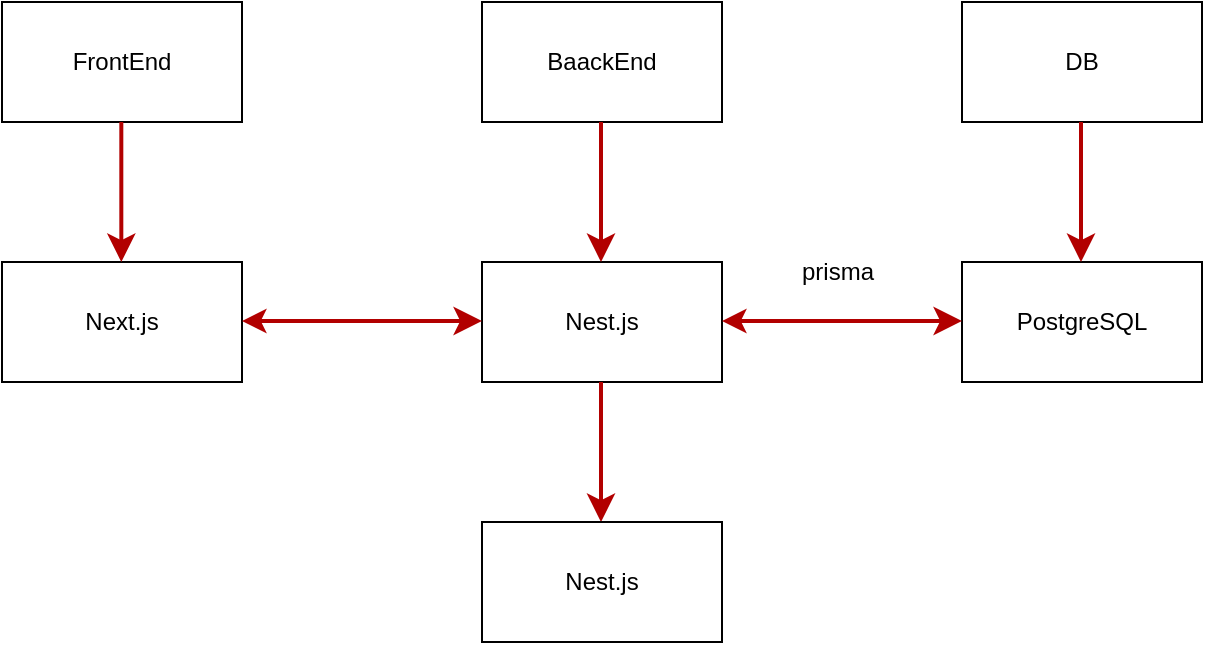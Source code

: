 <mxfile>
    <diagram id="QbAXD8yVb4sb1-gFSqgd" name="ページ1">
        <mxGraphModel dx="1482" dy="681" grid="1" gridSize="10" guides="1" tooltips="1" connect="1" arrows="1" fold="1" page="1" pageScale="1" pageWidth="827" pageHeight="1169" math="0" shadow="0">
            <root>
                <mxCell id="0"/>
                <mxCell id="1" parent="0"/>
                <mxCell id="2" value="FrontEnd" style="whiteSpace=wrap;html=1;" parent="1" vertex="1">
                    <mxGeometry x="60" y="40" width="120" height="60" as="geometry"/>
                </mxCell>
                <mxCell id="3" value="BaackEnd" style="whiteSpace=wrap;html=1;" parent="1" vertex="1">
                    <mxGeometry x="300" y="40" width="120" height="60" as="geometry"/>
                </mxCell>
                <mxCell id="4" value="PostgreSQL" style="whiteSpace=wrap;html=1;" parent="1" vertex="1">
                    <mxGeometry x="540" y="170" width="120" height="60" as="geometry"/>
                </mxCell>
                <mxCell id="5" value="Next.js" style="whiteSpace=wrap;html=1;" parent="1" vertex="1">
                    <mxGeometry x="60" y="170" width="120" height="60" as="geometry"/>
                </mxCell>
                <mxCell id="6" value="Nest.js" style="whiteSpace=wrap;html=1;" parent="1" vertex="1">
                    <mxGeometry x="300" y="170" width="120" height="60" as="geometry"/>
                </mxCell>
                <mxCell id="7" value="" style="edgeStyle=none;orthogonalLoop=1;jettySize=auto;html=1;fillColor=#e51400;strokeColor=#B20000;endSize=8;strokeWidth=2;" parent="1" edge="1">
                    <mxGeometry width="80" relative="1" as="geometry">
                        <mxPoint x="119.66" y="100" as="sourcePoint"/>
                        <mxPoint x="119.66" y="170" as="targetPoint"/>
                        <Array as="points"/>
                    </mxGeometry>
                </mxCell>
                <mxCell id="9" value="" style="edgeStyle=none;orthogonalLoop=1;jettySize=auto;html=1;fillColor=#e51400;strokeColor=#B20000;endSize=8;strokeWidth=2;" parent="1" edge="1">
                    <mxGeometry width="80" relative="1" as="geometry">
                        <mxPoint x="359.5" y="100" as="sourcePoint"/>
                        <mxPoint x="359.5" y="170" as="targetPoint"/>
                        <Array as="points"/>
                    </mxGeometry>
                </mxCell>
                <mxCell id="12" value="" style="edgeStyle=none;orthogonalLoop=1;jettySize=auto;html=1;fillColor=#e51400;strokeColor=#B20000;endSize=8;strokeWidth=2;startArrow=classic;startFill=1;" parent="1" edge="1">
                    <mxGeometry width="80" relative="1" as="geometry">
                        <mxPoint x="180.0" y="199.5" as="sourcePoint"/>
                        <mxPoint x="300" y="199.5" as="targetPoint"/>
                        <Array as="points"/>
                    </mxGeometry>
                </mxCell>
                <mxCell id="13" value="" style="edgeStyle=none;orthogonalLoop=1;jettySize=auto;html=1;fillColor=#e51400;strokeColor=#B20000;endSize=8;strokeWidth=2;startArrow=classic;startFill=1;" parent="1" edge="1">
                    <mxGeometry width="80" relative="1" as="geometry">
                        <mxPoint x="420" y="199.5" as="sourcePoint"/>
                        <mxPoint x="540" y="199.5" as="targetPoint"/>
                        <Array as="points"/>
                    </mxGeometry>
                </mxCell>
                <mxCell id="14" value="DB" style="whiteSpace=wrap;html=1;" parent="1" vertex="1">
                    <mxGeometry x="540" y="40" width="120" height="60" as="geometry"/>
                </mxCell>
                <mxCell id="15" value="" style="edgeStyle=none;orthogonalLoop=1;jettySize=auto;html=1;fillColor=#e51400;strokeColor=#B20000;endSize=8;strokeWidth=2;" parent="1" edge="1">
                    <mxGeometry width="80" relative="1" as="geometry">
                        <mxPoint x="599.5" y="100" as="sourcePoint"/>
                        <mxPoint x="599.5" y="170" as="targetPoint"/>
                        <Array as="points"/>
                    </mxGeometry>
                </mxCell>
                <mxCell id="16" value="prisma" style="text;strokeColor=none;align=center;fillColor=none;html=1;verticalAlign=middle;whiteSpace=wrap;rounded=0;" parent="1" vertex="1">
                    <mxGeometry x="440" y="160" width="76" height="30" as="geometry"/>
                </mxCell>
                <mxCell id="17" value="" style="edgeStyle=none;orthogonalLoop=1;jettySize=auto;html=1;fillColor=#e51400;strokeColor=#B20000;endSize=8;strokeWidth=2;" parent="1" edge="1">
                    <mxGeometry width="80" relative="1" as="geometry">
                        <mxPoint x="359.5" y="230" as="sourcePoint"/>
                        <mxPoint x="359.5" y="300" as="targetPoint"/>
                        <Array as="points"/>
                    </mxGeometry>
                </mxCell>
                <mxCell id="18" value="Nest.js" style="whiteSpace=wrap;html=1;" parent="1" vertex="1">
                    <mxGeometry x="300" y="300" width="120" height="60" as="geometry"/>
                </mxCell>
            </root>
        </mxGraphModel>
    </diagram>
</mxfile>